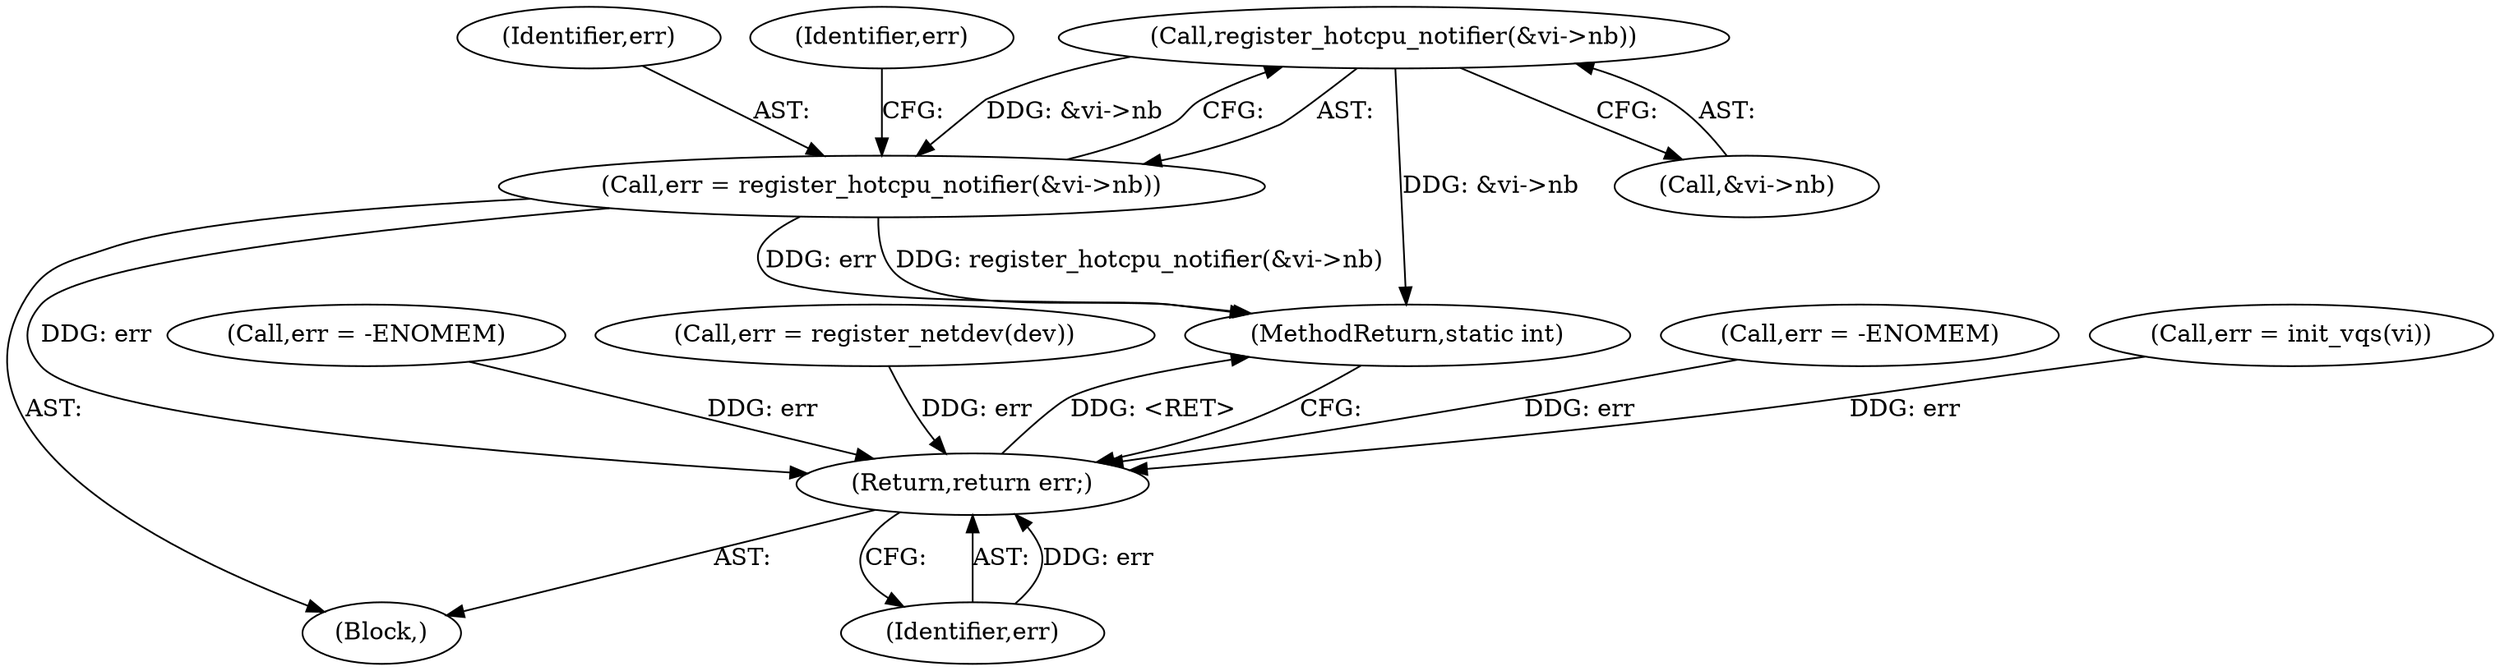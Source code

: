 digraph "0_linux_48900cb6af4282fa0fb6ff4d72a81aa3dadb5c39@pointer" {
"1000569" [label="(Call,register_hotcpu_notifier(&vi->nb))"];
"1000567" [label="(Call,err = register_hotcpu_notifier(&vi->nb))"];
"1000636" [label="(Return,return err;)"];
"1000569" [label="(Call,register_hotcpu_notifier(&vi->nb))"];
"1000636" [label="(Return,return err;)"];
"1000342" [label="(Call,err = -ENOMEM)"];
"1000567" [label="(Call,err = register_hotcpu_notifier(&vi->nb))"];
"1000570" [label="(Call,&vi->nb)"];
"1000568" [label="(Identifier,err)"];
"1000637" [label="(Identifier,err)"];
"1000499" [label="(Call,err = register_netdev(dev))"];
"1000554" [label="(Call,err = -ENOMEM)"];
"1000575" [label="(Identifier,err)"];
"1000118" [label="(Block,)"];
"1000472" [label="(Call,err = init_vqs(vi))"];
"1000638" [label="(MethodReturn,static int)"];
"1000569" -> "1000567"  [label="AST: "];
"1000569" -> "1000570"  [label="CFG: "];
"1000570" -> "1000569"  [label="AST: "];
"1000567" -> "1000569"  [label="CFG: "];
"1000569" -> "1000638"  [label="DDG: &vi->nb"];
"1000569" -> "1000567"  [label="DDG: &vi->nb"];
"1000567" -> "1000118"  [label="AST: "];
"1000568" -> "1000567"  [label="AST: "];
"1000575" -> "1000567"  [label="CFG: "];
"1000567" -> "1000638"  [label="DDG: register_hotcpu_notifier(&vi->nb)"];
"1000567" -> "1000638"  [label="DDG: err"];
"1000567" -> "1000636"  [label="DDG: err"];
"1000636" -> "1000118"  [label="AST: "];
"1000636" -> "1000637"  [label="CFG: "];
"1000637" -> "1000636"  [label="AST: "];
"1000638" -> "1000636"  [label="CFG: "];
"1000636" -> "1000638"  [label="DDG: <RET>"];
"1000637" -> "1000636"  [label="DDG: err"];
"1000342" -> "1000636"  [label="DDG: err"];
"1000554" -> "1000636"  [label="DDG: err"];
"1000499" -> "1000636"  [label="DDG: err"];
"1000472" -> "1000636"  [label="DDG: err"];
}
